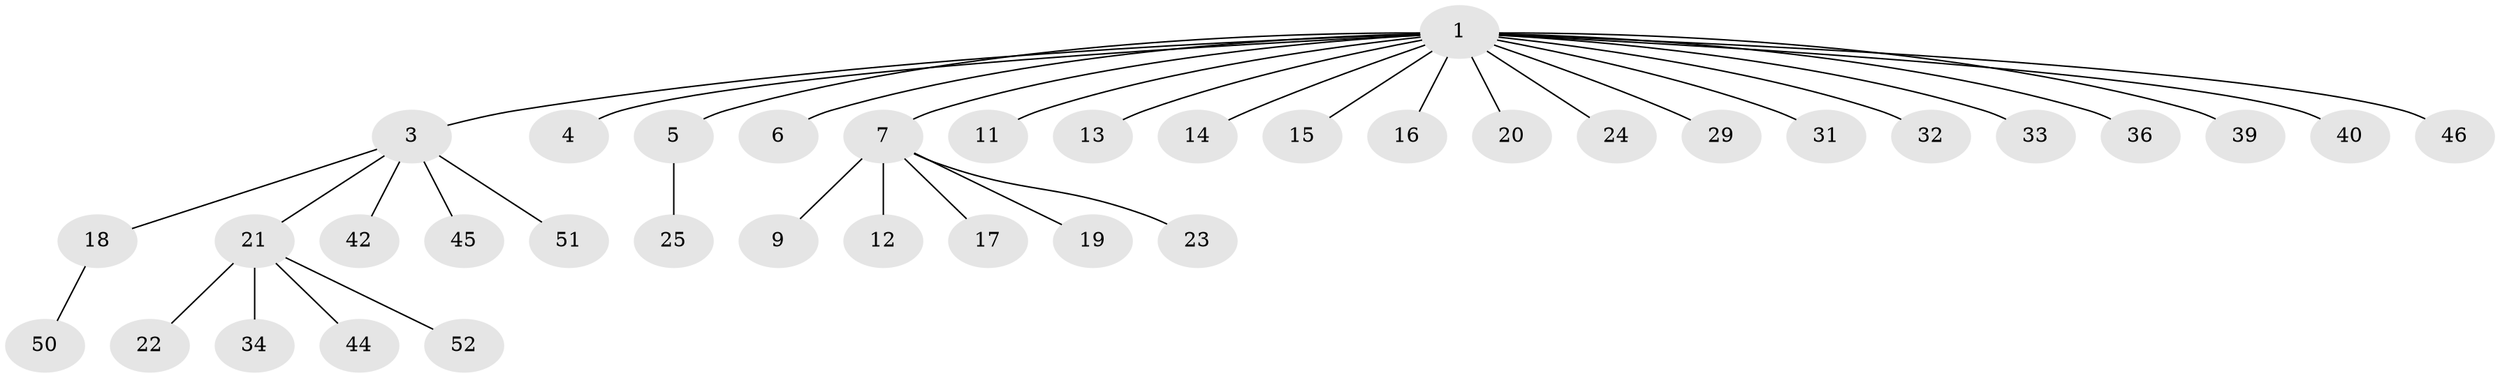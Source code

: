 // original degree distribution, {4: 0.03773584905660377, 18: 0.018867924528301886, 6: 0.018867924528301886, 1: 0.7547169811320755, 2: 0.11320754716981132, 10: 0.018867924528301886, 3: 0.018867924528301886, 7: 0.018867924528301886}
// Generated by graph-tools (version 1.1) at 2025/18/03/04/25 18:18:08]
// undirected, 37 vertices, 36 edges
graph export_dot {
graph [start="1"]
  node [color=gray90,style=filled];
  1 [super="+2"];
  3;
  4;
  5;
  6;
  7 [super="+35+48+53+8"];
  9;
  11;
  12;
  13;
  14;
  15;
  16;
  17;
  18;
  19 [super="+27"];
  20 [super="+26+30+38"];
  21 [super="+28+37"];
  22;
  23;
  24;
  25;
  29;
  31;
  32 [super="+43"];
  33;
  34;
  36;
  39;
  40;
  42 [super="+47"];
  44;
  45;
  46;
  50;
  51;
  52;
  1 -- 31;
  1 -- 32;
  1 -- 39;
  1 -- 3;
  1 -- 4;
  1 -- 5;
  1 -- 6;
  1 -- 7;
  1 -- 11;
  1 -- 13;
  1 -- 14;
  1 -- 15;
  1 -- 16;
  1 -- 20;
  1 -- 24;
  1 -- 29;
  1 -- 33;
  1 -- 36;
  1 -- 40;
  1 -- 46;
  3 -- 18;
  3 -- 21;
  3 -- 42;
  3 -- 45;
  3 -- 51;
  5 -- 25;
  7 -- 9;
  7 -- 12;
  7 -- 17;
  7 -- 19;
  7 -- 23;
  18 -- 50;
  21 -- 22;
  21 -- 34;
  21 -- 44;
  21 -- 52;
}
